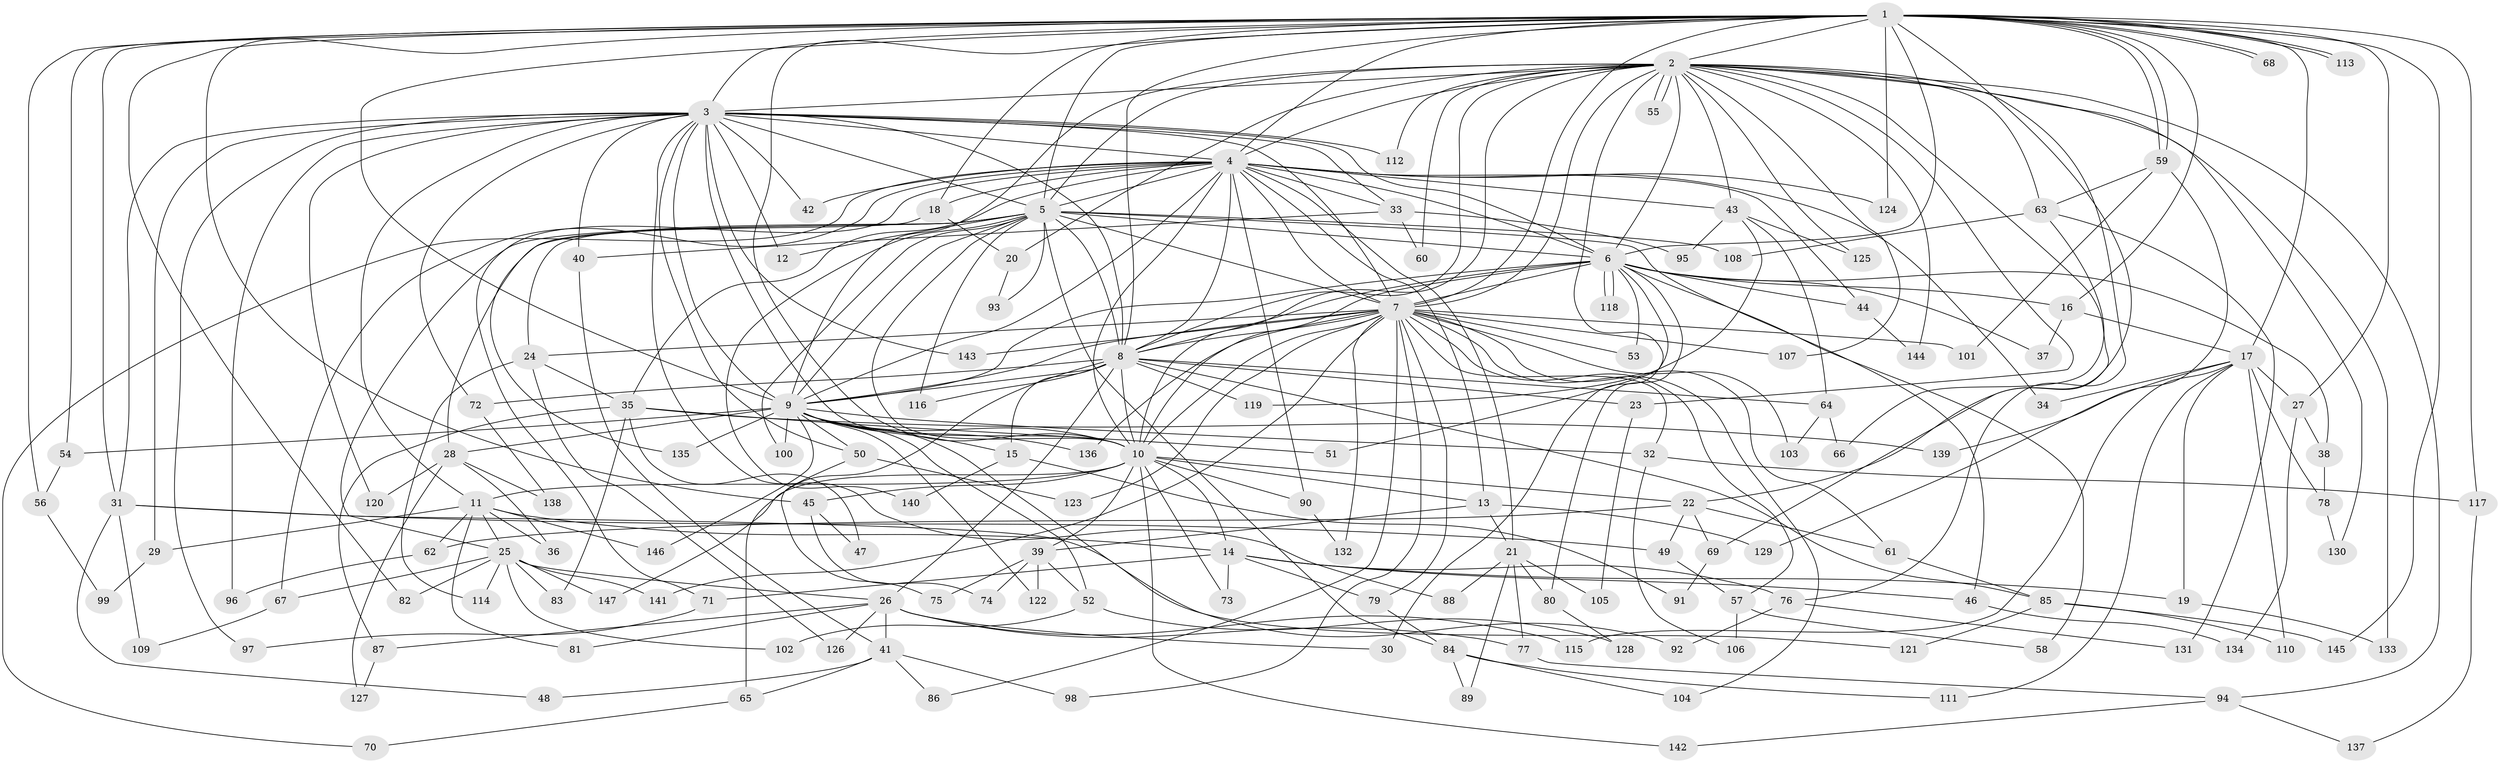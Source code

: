 // Generated by graph-tools (version 1.1) at 2025/35/03/09/25 02:35:06]
// undirected, 147 vertices, 319 edges
graph export_dot {
graph [start="1"]
  node [color=gray90,style=filled];
  1;
  2;
  3;
  4;
  5;
  6;
  7;
  8;
  9;
  10;
  11;
  12;
  13;
  14;
  15;
  16;
  17;
  18;
  19;
  20;
  21;
  22;
  23;
  24;
  25;
  26;
  27;
  28;
  29;
  30;
  31;
  32;
  33;
  34;
  35;
  36;
  37;
  38;
  39;
  40;
  41;
  42;
  43;
  44;
  45;
  46;
  47;
  48;
  49;
  50;
  51;
  52;
  53;
  54;
  55;
  56;
  57;
  58;
  59;
  60;
  61;
  62;
  63;
  64;
  65;
  66;
  67;
  68;
  69;
  70;
  71;
  72;
  73;
  74;
  75;
  76;
  77;
  78;
  79;
  80;
  81;
  82;
  83;
  84;
  85;
  86;
  87;
  88;
  89;
  90;
  91;
  92;
  93;
  94;
  95;
  96;
  97;
  98;
  99;
  100;
  101;
  102;
  103;
  104;
  105;
  106;
  107;
  108;
  109;
  110;
  111;
  112;
  113;
  114;
  115;
  116;
  117;
  118;
  119;
  120;
  121;
  122;
  123;
  124;
  125;
  126;
  127;
  128;
  129;
  130;
  131;
  132;
  133;
  134;
  135;
  136;
  137;
  138;
  139;
  140;
  141;
  142;
  143;
  144;
  145;
  146;
  147;
  1 -- 2;
  1 -- 3;
  1 -- 4;
  1 -- 5;
  1 -- 6;
  1 -- 7;
  1 -- 8;
  1 -- 9;
  1 -- 10;
  1 -- 16;
  1 -- 17;
  1 -- 18;
  1 -- 22;
  1 -- 27;
  1 -- 31;
  1 -- 45;
  1 -- 54;
  1 -- 56;
  1 -- 59;
  1 -- 59;
  1 -- 68;
  1 -- 68;
  1 -- 82;
  1 -- 113;
  1 -- 113;
  1 -- 117;
  1 -- 124;
  1 -- 145;
  2 -- 3;
  2 -- 4;
  2 -- 5;
  2 -- 6;
  2 -- 7;
  2 -- 8;
  2 -- 9;
  2 -- 10;
  2 -- 20;
  2 -- 23;
  2 -- 30;
  2 -- 43;
  2 -- 55;
  2 -- 55;
  2 -- 60;
  2 -- 63;
  2 -- 69;
  2 -- 76;
  2 -- 94;
  2 -- 107;
  2 -- 112;
  2 -- 125;
  2 -- 130;
  2 -- 133;
  2 -- 144;
  3 -- 4;
  3 -- 5;
  3 -- 6;
  3 -- 7;
  3 -- 8;
  3 -- 9;
  3 -- 10;
  3 -- 11;
  3 -- 12;
  3 -- 29;
  3 -- 31;
  3 -- 33;
  3 -- 40;
  3 -- 42;
  3 -- 50;
  3 -- 72;
  3 -- 88;
  3 -- 96;
  3 -- 97;
  3 -- 112;
  3 -- 120;
  3 -- 143;
  4 -- 5;
  4 -- 6;
  4 -- 7;
  4 -- 8;
  4 -- 9;
  4 -- 10;
  4 -- 13;
  4 -- 18;
  4 -- 21;
  4 -- 33;
  4 -- 34;
  4 -- 35;
  4 -- 42;
  4 -- 43;
  4 -- 44;
  4 -- 67;
  4 -- 70;
  4 -- 71;
  4 -- 90;
  4 -- 124;
  5 -- 6;
  5 -- 7;
  5 -- 8;
  5 -- 9;
  5 -- 10;
  5 -- 12;
  5 -- 24;
  5 -- 25;
  5 -- 28;
  5 -- 46;
  5 -- 84;
  5 -- 93;
  5 -- 100;
  5 -- 108;
  5 -- 116;
  5 -- 140;
  6 -- 7;
  6 -- 8;
  6 -- 9;
  6 -- 10;
  6 -- 16;
  6 -- 37;
  6 -- 38;
  6 -- 44;
  6 -- 51;
  6 -- 53;
  6 -- 58;
  6 -- 80;
  6 -- 118;
  6 -- 118;
  7 -- 8;
  7 -- 9;
  7 -- 10;
  7 -- 24;
  7 -- 32;
  7 -- 53;
  7 -- 57;
  7 -- 61;
  7 -- 79;
  7 -- 86;
  7 -- 98;
  7 -- 101;
  7 -- 103;
  7 -- 104;
  7 -- 107;
  7 -- 123;
  7 -- 132;
  7 -- 136;
  7 -- 141;
  7 -- 143;
  8 -- 9;
  8 -- 10;
  8 -- 15;
  8 -- 23;
  8 -- 26;
  8 -- 64;
  8 -- 65;
  8 -- 72;
  8 -- 85;
  8 -- 116;
  8 -- 119;
  9 -- 10;
  9 -- 15;
  9 -- 28;
  9 -- 32;
  9 -- 50;
  9 -- 52;
  9 -- 54;
  9 -- 92;
  9 -- 100;
  9 -- 122;
  9 -- 135;
  9 -- 136;
  9 -- 146;
  10 -- 11;
  10 -- 13;
  10 -- 14;
  10 -- 22;
  10 -- 39;
  10 -- 45;
  10 -- 73;
  10 -- 90;
  10 -- 142;
  10 -- 147;
  11 -- 14;
  11 -- 25;
  11 -- 29;
  11 -- 36;
  11 -- 62;
  11 -- 81;
  11 -- 146;
  13 -- 21;
  13 -- 39;
  13 -- 129;
  14 -- 19;
  14 -- 46;
  14 -- 71;
  14 -- 73;
  14 -- 76;
  14 -- 79;
  15 -- 91;
  15 -- 140;
  16 -- 17;
  16 -- 37;
  17 -- 19;
  17 -- 27;
  17 -- 34;
  17 -- 78;
  17 -- 110;
  17 -- 111;
  17 -- 115;
  17 -- 139;
  18 -- 20;
  18 -- 135;
  19 -- 133;
  20 -- 93;
  21 -- 77;
  21 -- 80;
  21 -- 88;
  21 -- 89;
  21 -- 105;
  22 -- 49;
  22 -- 61;
  22 -- 62;
  22 -- 69;
  23 -- 105;
  24 -- 35;
  24 -- 114;
  24 -- 126;
  25 -- 26;
  25 -- 67;
  25 -- 82;
  25 -- 83;
  25 -- 102;
  25 -- 114;
  25 -- 141;
  25 -- 147;
  26 -- 30;
  26 -- 41;
  26 -- 77;
  26 -- 81;
  26 -- 87;
  26 -- 115;
  26 -- 126;
  27 -- 38;
  27 -- 134;
  28 -- 36;
  28 -- 120;
  28 -- 127;
  28 -- 138;
  29 -- 99;
  31 -- 48;
  31 -- 49;
  31 -- 109;
  31 -- 121;
  32 -- 106;
  32 -- 117;
  33 -- 40;
  33 -- 60;
  33 -- 95;
  35 -- 47;
  35 -- 51;
  35 -- 83;
  35 -- 87;
  35 -- 139;
  38 -- 78;
  39 -- 52;
  39 -- 74;
  39 -- 75;
  39 -- 122;
  40 -- 41;
  41 -- 48;
  41 -- 65;
  41 -- 86;
  41 -- 98;
  43 -- 64;
  43 -- 95;
  43 -- 119;
  43 -- 125;
  44 -- 144;
  45 -- 47;
  45 -- 74;
  46 -- 134;
  49 -- 57;
  50 -- 75;
  50 -- 123;
  52 -- 102;
  52 -- 128;
  54 -- 56;
  56 -- 99;
  57 -- 58;
  57 -- 106;
  59 -- 63;
  59 -- 101;
  59 -- 129;
  61 -- 85;
  62 -- 96;
  63 -- 66;
  63 -- 108;
  63 -- 131;
  64 -- 66;
  64 -- 103;
  65 -- 70;
  67 -- 109;
  69 -- 91;
  71 -- 97;
  72 -- 138;
  76 -- 92;
  76 -- 131;
  77 -- 94;
  78 -- 130;
  79 -- 84;
  80 -- 128;
  84 -- 89;
  84 -- 104;
  84 -- 111;
  85 -- 110;
  85 -- 121;
  85 -- 145;
  87 -- 127;
  90 -- 132;
  94 -- 137;
  94 -- 142;
  117 -- 137;
}
